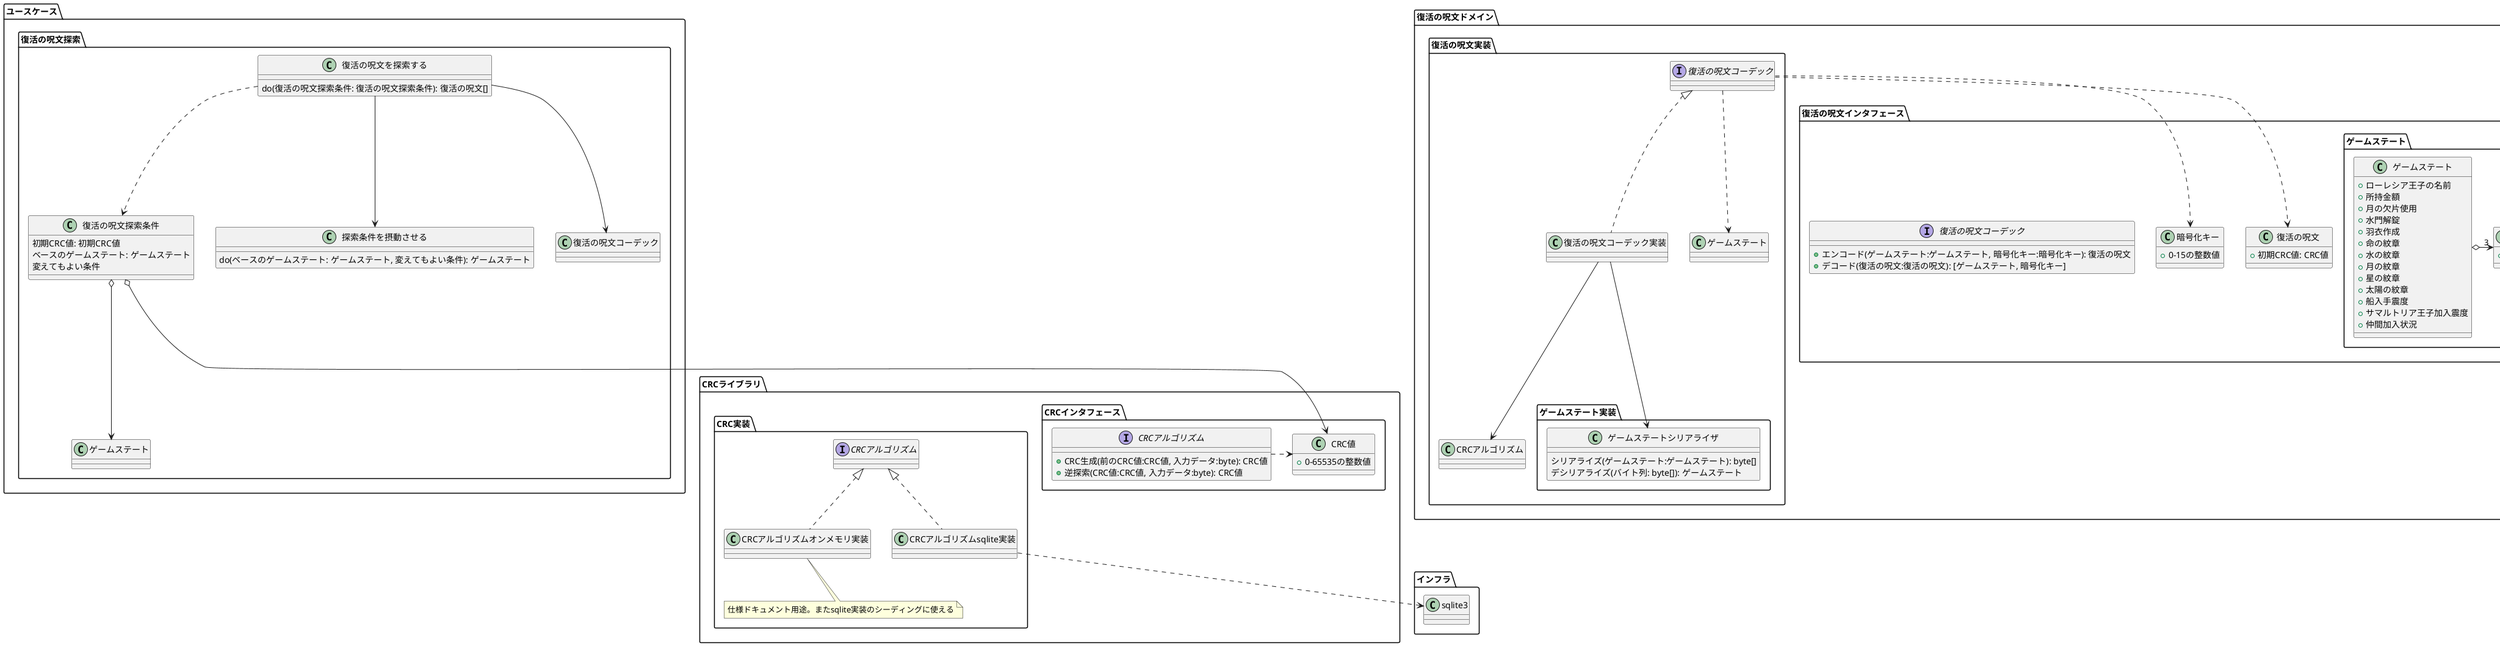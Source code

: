 @startuml

package インフラ {
  class sqlite3
}

package CRCライブラリ {
  package CRCインタフェース {
    class CRC値 {
      + 0-65535の整数値
    }
    interface CRCアルゴリズム {
      + CRC生成(前のCRC値:CRC値, 入力データ:byte): CRC値
      + 逆探索(CRC値:CRC値, 入力データ:byte): CRC値
    }
    CRCアルゴリズム .r.> CRC値
  }

  package CRC実装 {
    class CRCアルゴリズムsqlite実装 implements CRCアルゴリズム {
    }
    class CRCアルゴリズムオンメモリ実装 implements CRCアルゴリズム {
    }
    class CRCアルゴリズムオンメモリ実装
    note bottom: 仕様ドキュメント用途。またsqlite実装のシーディングに使える

    CRCアルゴリズムsqlite実装 ..> sqlite3
  }
}

package 復活の呪文ドメイン {
  package 復活の呪文インタフェース {
    package ゲームステート {
      class ゲームステート {
        + ローレシア王子の名前
        + 所持金額
        + 月の欠片使用
        + 水門解錠
        + 羽衣作成
        + 命の紋章
        + 水の紋章
        + 月の紋章
        + 星の紋章
        + 太陽の紋章
        + 船入手震度
        + サマルトリア王子加入震度
        + 仲間加入状況
      }

      class メンバーステート {
        + 持ち物とか
      }

      ゲームステート o-r->"3" メンバーステート
    }

    class 復活の呪文 {
      + 初期CRC値: CRC値
    }

    class 暗号化キー {
      + 0-15の整数値
    }

    interface 復活の呪文コーデック {
      + エンコード(ゲームステート:ゲームステート, 暗号化キー:暗号化キー): 復活の呪文
      + デコード(復活の呪文:復活の呪文): [ゲームステート, 暗号化キー]
    }
  }

  package 復活の呪文実装 {
    package ゲームステート実装 {
      class ゲームステートシリアライザ {
        シリアライズ(ゲームステート:ゲームステート): byte[]
        デシリアライズ(バイト列: byte[]): ゲームステート
      }
    }

    class 復活の呪文コーデック実装 implements 復活の呪文コーデック

    復活の呪文コーデック ..> 復活の呪文
    復活の呪文コーデック ..> 暗号化キー
    復活の呪文コーデック ..> ゲームステート

    復活の呪文コーデック実装 -d-> ゲームステートシリアライザ
    復活の呪文コーデック実装 -d-> CRCアルゴリズム
  }
}

package ユースケース {
  package 復活の呪文探索 {
    class 復活の呪文を探索する {
      do(復活の呪文探索条件: 復活の呪文探索条件): 復活の呪文[]
    }

    class 復活の呪文探索条件 {
      初期CRC値: 初期CRC値
      ベースのゲームステート: ゲームステート
      変えてもよい条件
    }

    class 探索条件を摂動させる {
      do(ベースのゲームステート: ゲームステート, 変えてもよい条件): ゲームステート
    }

    復活の呪文を探索する -d-> 探索条件を摂動させる

    復活の呪文を探索する ..> 復活の呪文探索条件
    復活の呪文探索条件 o-d-> CRC値
    復活の呪文探索条件 o-d-> ゲームステート

    復活の呪文を探索する -d-> 復活の呪文コーデック
  }
}

@enduml
